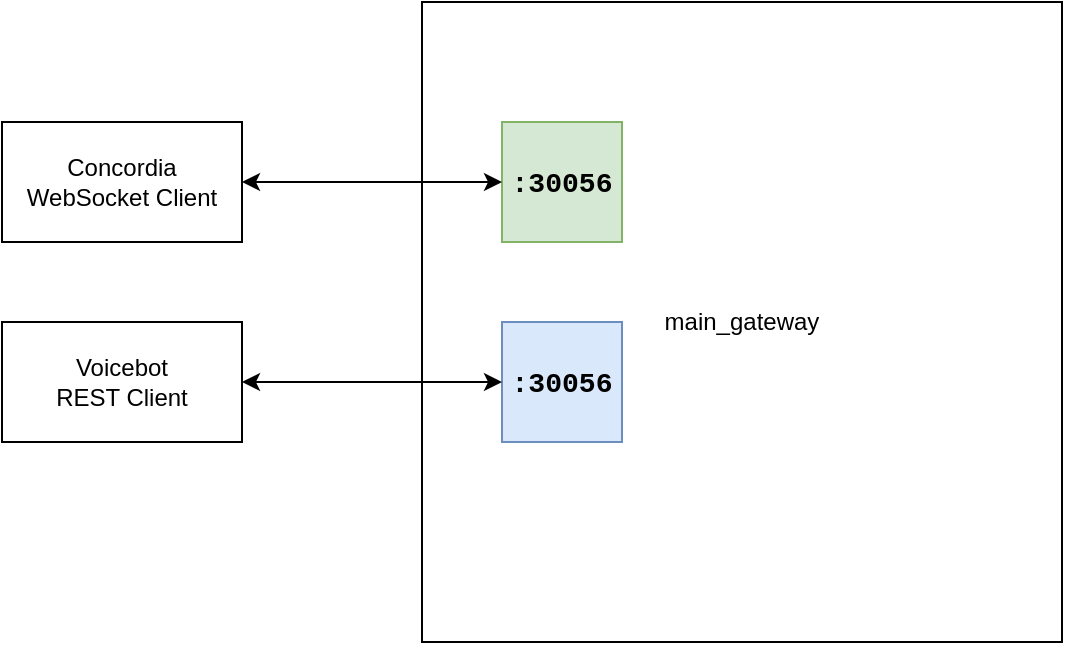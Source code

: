<mxfile version="20.5.1" type="github">
  <diagram id="-ihpZ9bgNhRba5to1agg" name="Page-1">
    <mxGraphModel dx="1678" dy="941" grid="1" gridSize="10" guides="1" tooltips="1" connect="1" arrows="1" fold="1" page="1" pageScale="1" pageWidth="850" pageHeight="1100" math="0" shadow="0">
      <root>
        <mxCell id="0" />
        <mxCell id="1" parent="0" />
        <mxCell id="qnKzEJhfcJcNJxG_ybqa-5" value="main_gateway" style="rounded=0;whiteSpace=wrap;html=1;" vertex="1" parent="1">
          <mxGeometry x="250" y="80" width="320" height="320" as="geometry" />
        </mxCell>
        <mxCell id="qnKzEJhfcJcNJxG_ybqa-2" value="Concordia&lt;br&gt;WebSocket Client" style="rounded=0;whiteSpace=wrap;html=1;" vertex="1" parent="1">
          <mxGeometry x="40" y="140" width="120" height="60" as="geometry" />
        </mxCell>
        <mxCell id="qnKzEJhfcJcNJxG_ybqa-3" value="Voicebot&lt;br&gt;REST Client" style="rounded=0;whiteSpace=wrap;html=1;" vertex="1" parent="1">
          <mxGeometry x="40" y="240" width="120" height="60" as="geometry" />
        </mxCell>
        <mxCell id="qnKzEJhfcJcNJxG_ybqa-6" value="&lt;h3&gt;&lt;font face=&quot;Courier New&quot;&gt;:30056&lt;/font&gt;&lt;/h3&gt;" style="whiteSpace=wrap;html=1;aspect=fixed;fillColor=#dae8fc;strokeColor=#6c8ebf;" vertex="1" parent="1">
          <mxGeometry x="290" y="240" width="60" height="60" as="geometry" />
        </mxCell>
        <mxCell id="qnKzEJhfcJcNJxG_ybqa-7" value="&lt;h3&gt;&lt;font face=&quot;Courier New&quot;&gt;:30056&lt;/font&gt;&lt;/h3&gt;" style="whiteSpace=wrap;html=1;aspect=fixed;fillColor=#d5e8d4;strokeColor=#82b366;" vertex="1" parent="1">
          <mxGeometry x="290" y="140" width="60" height="60" as="geometry" />
        </mxCell>
        <mxCell id="qnKzEJhfcJcNJxG_ybqa-14" value="" style="endArrow=classic;startArrow=classic;html=1;rounded=0;fontFamily=Helvetica;fontSize=22;entryX=0;entryY=0.5;entryDx=0;entryDy=0;" edge="1" parent="1" target="qnKzEJhfcJcNJxG_ybqa-7">
          <mxGeometry width="50" height="50" relative="1" as="geometry">
            <mxPoint x="160" y="170" as="sourcePoint" />
            <mxPoint x="210" y="120" as="targetPoint" />
          </mxGeometry>
        </mxCell>
        <mxCell id="qnKzEJhfcJcNJxG_ybqa-15" value="" style="endArrow=classic;startArrow=classic;html=1;rounded=0;fontFamily=Helvetica;fontSize=22;entryX=1;entryY=0.5;entryDx=0;entryDy=0;" edge="1" parent="1" source="qnKzEJhfcJcNJxG_ybqa-6" target="qnKzEJhfcJcNJxG_ybqa-3">
          <mxGeometry width="50" height="50" relative="1" as="geometry">
            <mxPoint x="70" y="440" as="sourcePoint" />
            <mxPoint x="120" y="390" as="targetPoint" />
          </mxGeometry>
        </mxCell>
        <mxCell id="qnKzEJhfcJcNJxG_ybqa-27" value="Untitled Layer" style="locked=1;" parent="0" visible="0" />
        <mxCell id="qnKzEJhfcJcNJxG_ybqa-28" value="" style="whiteSpace=wrap;html=1;aspect=fixed;fillColor=none;dashed=1;" vertex="1" parent="qnKzEJhfcJcNJxG_ybqa-27">
          <mxGeometry x="210" y="70" width="490" height="490" as="geometry" />
        </mxCell>
        <mxCell id="qnKzEJhfcJcNJxG_ybqa-29" value="&lt;span style=&quot;font-weight: normal;&quot;&gt;common&lt;/span&gt;" style="text;html=1;strokeColor=none;fillColor=none;align=center;verticalAlign=middle;whiteSpace=wrap;rounded=0;fontFamily=Helvetica;fontSize=22;fontStyle=1" vertex="1" parent="qnKzEJhfcJcNJxG_ybqa-27">
          <mxGeometry x="320" y="40" width="250" height="30" as="geometry" />
        </mxCell>
        <mxCell id="qnKzEJhfcJcNJxG_ybqa-30" value="Bot Platform" style="text;html=1;strokeColor=none;fillColor=none;align=center;verticalAlign=middle;whiteSpace=wrap;rounded=0;fontFamily=Helvetica;fontSize=22;fontStyle=1" vertex="1" parent="qnKzEJhfcJcNJxG_ybqa-27">
          <mxGeometry x="560" y="10" width="250" height="30" as="geometry" />
        </mxCell>
      </root>
    </mxGraphModel>
  </diagram>
</mxfile>

